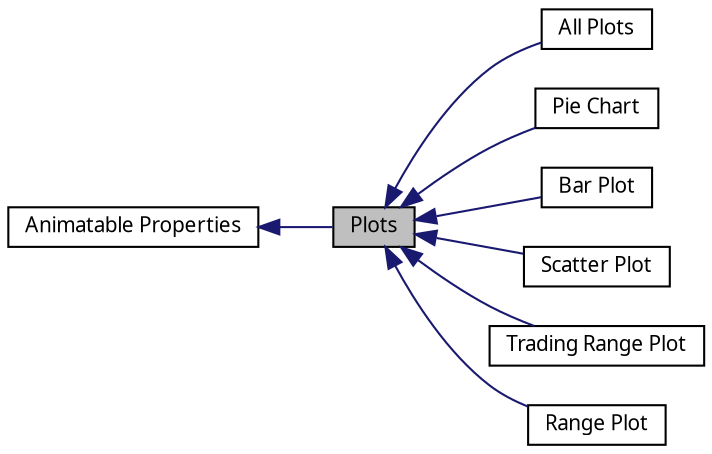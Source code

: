 digraph structs
{
  bgcolor="transparent";
  edge [fontname="Lucinda Grande",fontsize="10",labelfontname="Lucinda Grande",labelfontsize="10"];
  node [fontname="Lucinda Grande",fontsize="10",shape=record];
  rankdir=LR;
  Node4 [label="All Plots",height=0.2,width=0.4,color="black",URL="$group__plot_animation_all_plots.html"];
  Node1 [label="Animatable Properties",height=0.2,width=0.4,color="black",URL="$group__animation.html",tooltip="Custom layer properties that can be animated using Core Animation."];
  Node3 [label="Pie Chart",height=0.2,width=0.4,color="black",URL="$group__plot_animation_pie_chart.html"];
  Node2 [label="Bar Plot",height=0.2,width=0.4,color="black",URL="$group__plot_animation_bar_plot.html"];
  Node6 [label="Scatter Plot",height=0.2,width=0.4,color="black",URL="$group__plot_animation_scatter_plot.html"];
  Node7 [label="Trading Range Plot",height=0.2,width=0.4,color="black",URL="$group__plot_animation_trading_range_plot.html"];
  Node5 [label="Range Plot",height=0.2,width=0.4,color="black",URL="$group__plot_animation_range_plot.html"];
  Node0 [label="Plots",height=0.2,width=0.4,color="black", fillcolor="grey75", style="filled" fontcolor="black"];
  Node1->Node0 [shape=plaintext, color="midnightblue", dir="back", style="solid"];
  Node0->Node2 [shape=plaintext, color="midnightblue", dir="back", style="solid"];
  Node0->Node3 [shape=plaintext, color="midnightblue", dir="back", style="solid"];
  Node0->Node4 [shape=plaintext, color="midnightblue", dir="back", style="solid"];
  Node0->Node5 [shape=plaintext, color="midnightblue", dir="back", style="solid"];
  Node0->Node6 [shape=plaintext, color="midnightblue", dir="back", style="solid"];
  Node0->Node7 [shape=plaintext, color="midnightblue", dir="back", style="solid"];
}
